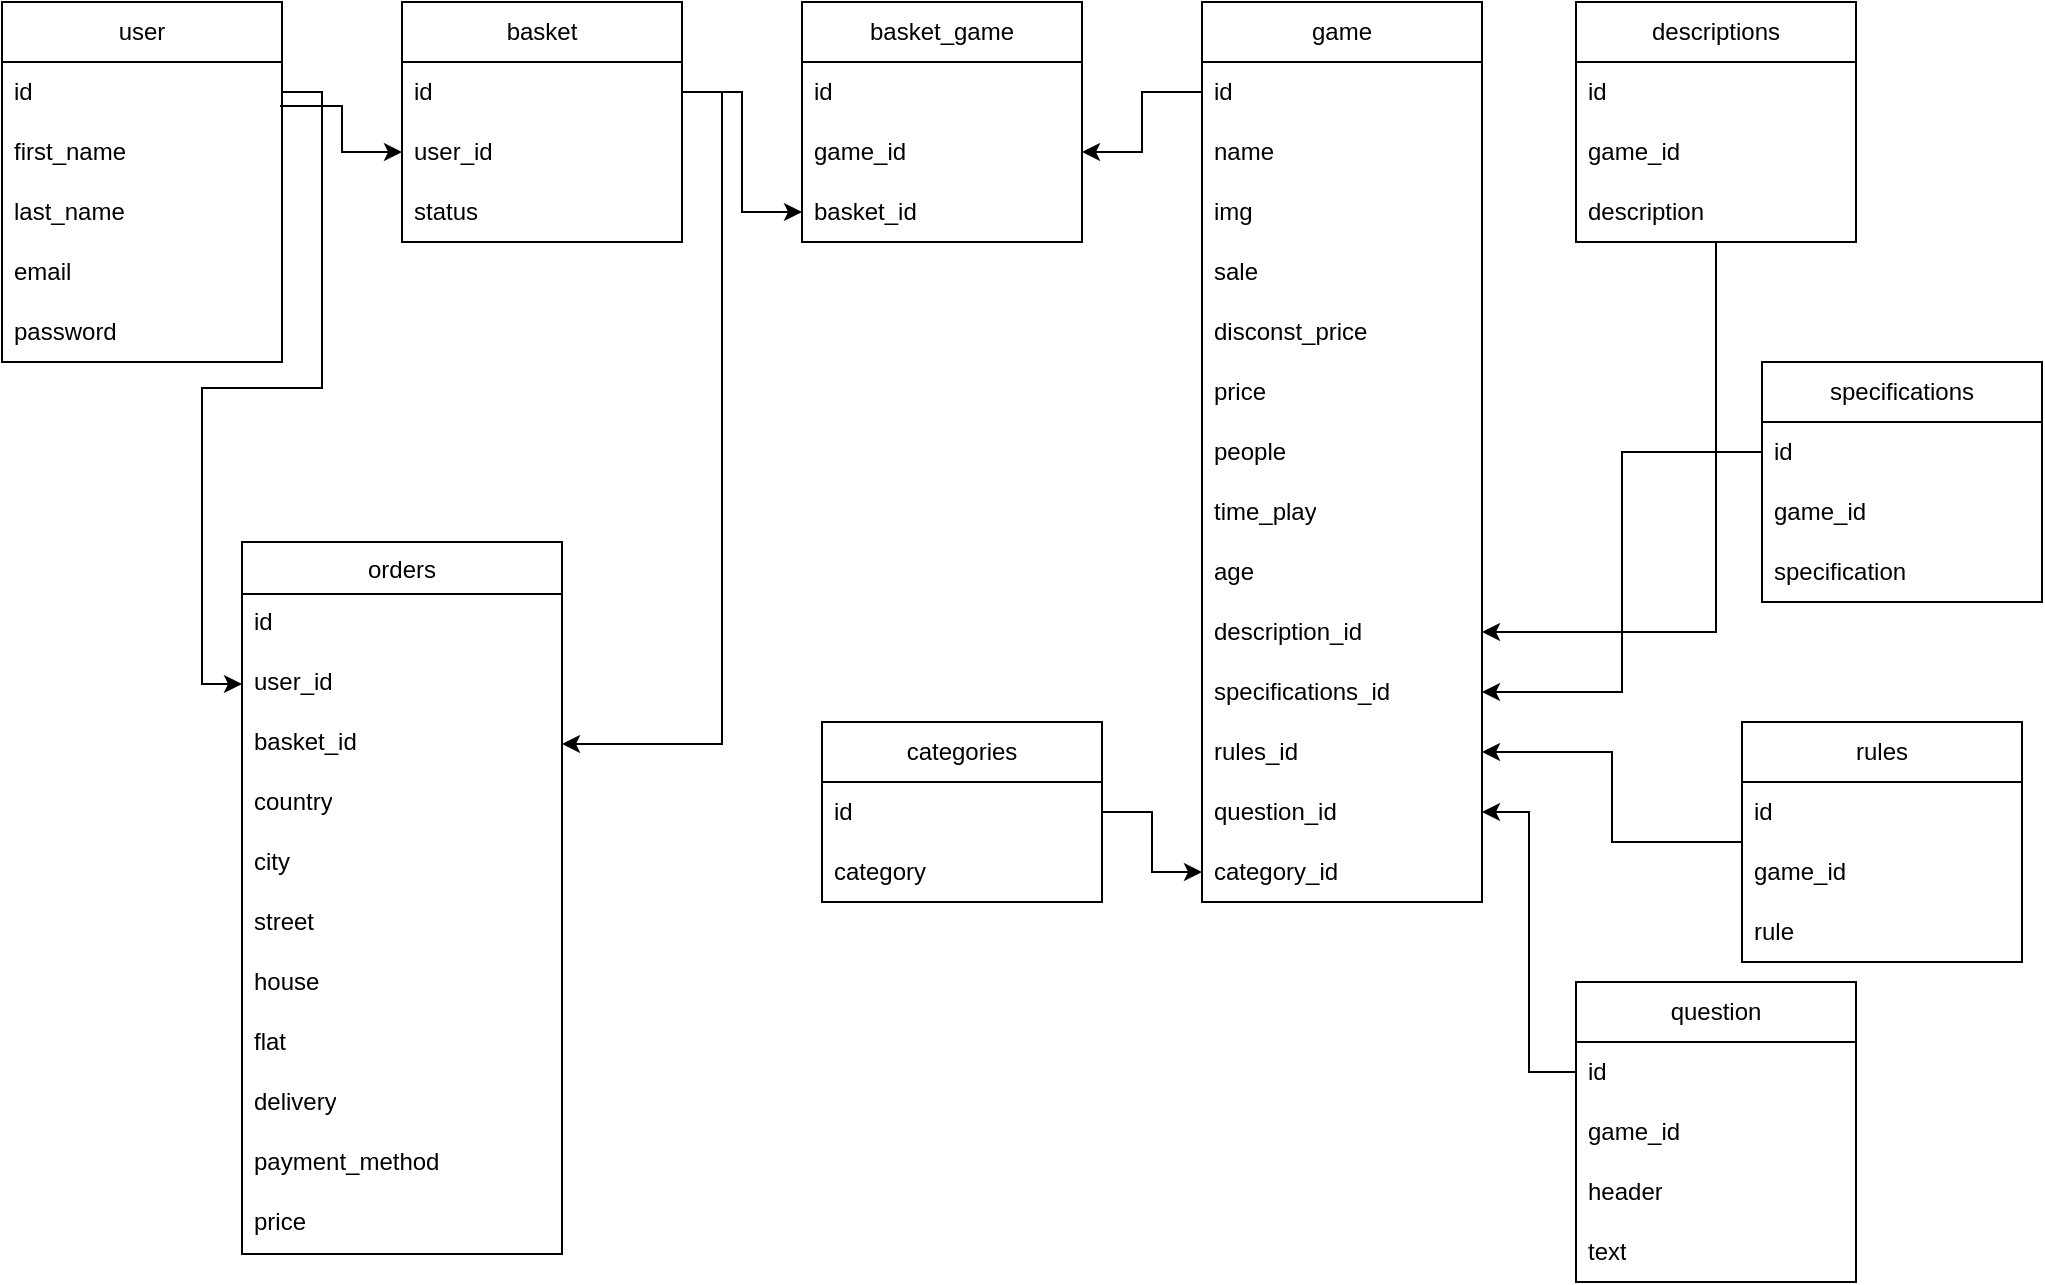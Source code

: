 <mxfile version="21.2.1" type="device">
  <diagram name="Страница 1" id="nXa8NZ1U_-QEAWw6r7Px">
    <mxGraphModel dx="1485" dy="811" grid="1" gridSize="10" guides="1" tooltips="1" connect="1" arrows="1" fold="1" page="1" pageScale="1" pageWidth="827" pageHeight="1169" math="0" shadow="0">
      <root>
        <mxCell id="0" />
        <mxCell id="1" parent="0" />
        <mxCell id="e9jeFiIe1BR77_-QRvKa-1" value="user" style="swimlane;fontStyle=0;childLayout=stackLayout;horizontal=1;startSize=30;horizontalStack=0;resizeParent=1;resizeParentMax=0;resizeLast=0;collapsible=1;marginBottom=0;whiteSpace=wrap;html=1;" parent="1" vertex="1">
          <mxGeometry x="40" y="120" width="140" height="180" as="geometry">
            <mxRectangle x="210" y="120" width="60" height="30" as="alternateBounds" />
          </mxGeometry>
        </mxCell>
        <mxCell id="e9jeFiIe1BR77_-QRvKa-2" value="id" style="text;strokeColor=none;fillColor=none;align=left;verticalAlign=middle;spacingLeft=4;spacingRight=4;overflow=hidden;points=[[0,0.5],[1,0.5]];portConstraint=eastwest;rotatable=0;whiteSpace=wrap;html=1;" parent="e9jeFiIe1BR77_-QRvKa-1" vertex="1">
          <mxGeometry y="30" width="140" height="30" as="geometry" />
        </mxCell>
        <mxCell id="e9jeFiIe1BR77_-QRvKa-3" value="first_name" style="text;strokeColor=none;fillColor=none;align=left;verticalAlign=middle;spacingLeft=4;spacingRight=4;overflow=hidden;points=[[0,0.5],[1,0.5]];portConstraint=eastwest;rotatable=0;whiteSpace=wrap;html=1;" parent="e9jeFiIe1BR77_-QRvKa-1" vertex="1">
          <mxGeometry y="60" width="140" height="30" as="geometry" />
        </mxCell>
        <mxCell id="e9jeFiIe1BR77_-QRvKa-4" value="last_name" style="text;strokeColor=none;fillColor=none;align=left;verticalAlign=middle;spacingLeft=4;spacingRight=4;overflow=hidden;points=[[0,0.5],[1,0.5]];portConstraint=eastwest;rotatable=0;whiteSpace=wrap;html=1;" parent="e9jeFiIe1BR77_-QRvKa-1" vertex="1">
          <mxGeometry y="90" width="140" height="30" as="geometry" />
        </mxCell>
        <mxCell id="e9jeFiIe1BR77_-QRvKa-5" value="email" style="text;strokeColor=none;fillColor=none;align=left;verticalAlign=middle;spacingLeft=4;spacingRight=4;overflow=hidden;points=[[0,0.5],[1,0.5]];portConstraint=eastwest;rotatable=0;whiteSpace=wrap;html=1;" parent="e9jeFiIe1BR77_-QRvKa-1" vertex="1">
          <mxGeometry y="120" width="140" height="30" as="geometry" />
        </mxCell>
        <mxCell id="e9jeFiIe1BR77_-QRvKa-6" value="password" style="text;strokeColor=none;fillColor=none;align=left;verticalAlign=middle;spacingLeft=4;spacingRight=4;overflow=hidden;points=[[0,0.5],[1,0.5]];portConstraint=eastwest;rotatable=0;whiteSpace=wrap;html=1;" parent="e9jeFiIe1BR77_-QRvKa-1" vertex="1">
          <mxGeometry y="150" width="140" height="30" as="geometry" />
        </mxCell>
        <mxCell id="e9jeFiIe1BR77_-QRvKa-7" value="basket" style="swimlane;fontStyle=0;childLayout=stackLayout;horizontal=1;startSize=30;horizontalStack=0;resizeParent=1;resizeParentMax=0;resizeLast=0;collapsible=1;marginBottom=0;whiteSpace=wrap;html=1;" parent="1" vertex="1">
          <mxGeometry x="240" y="120" width="140" height="120" as="geometry" />
        </mxCell>
        <mxCell id="e9jeFiIe1BR77_-QRvKa-8" value="id" style="text;strokeColor=none;fillColor=none;align=left;verticalAlign=middle;spacingLeft=4;spacingRight=4;overflow=hidden;points=[[0,0.5],[1,0.5]];portConstraint=eastwest;rotatable=0;whiteSpace=wrap;html=1;" parent="e9jeFiIe1BR77_-QRvKa-7" vertex="1">
          <mxGeometry y="30" width="140" height="30" as="geometry" />
        </mxCell>
        <mxCell id="e9jeFiIe1BR77_-QRvKa-9" value="user_id" style="text;strokeColor=none;fillColor=none;align=left;verticalAlign=middle;spacingLeft=4;spacingRight=4;overflow=hidden;points=[[0,0.5],[1,0.5]];portConstraint=eastwest;rotatable=0;whiteSpace=wrap;html=1;" parent="e9jeFiIe1BR77_-QRvKa-7" vertex="1">
          <mxGeometry y="60" width="140" height="30" as="geometry" />
        </mxCell>
        <mxCell id="fTjLaj8JTXnt8ZR6qPbe-70" value="status" style="text;strokeColor=none;fillColor=none;align=left;verticalAlign=middle;spacingLeft=4;spacingRight=4;overflow=hidden;points=[[0,0.5],[1,0.5]];portConstraint=eastwest;rotatable=0;whiteSpace=wrap;html=1;" vertex="1" parent="e9jeFiIe1BR77_-QRvKa-7">
          <mxGeometry y="90" width="140" height="30" as="geometry" />
        </mxCell>
        <mxCell id="e9jeFiIe1BR77_-QRvKa-12" value="basket_game" style="swimlane;fontStyle=0;childLayout=stackLayout;horizontal=1;startSize=30;horizontalStack=0;resizeParent=1;resizeParentMax=0;resizeLast=0;collapsible=1;marginBottom=0;whiteSpace=wrap;html=1;" parent="1" vertex="1">
          <mxGeometry x="440" y="120" width="140" height="120" as="geometry" />
        </mxCell>
        <mxCell id="e9jeFiIe1BR77_-QRvKa-13" value="id" style="text;strokeColor=none;fillColor=none;align=left;verticalAlign=middle;spacingLeft=4;spacingRight=4;overflow=hidden;points=[[0,0.5],[1,0.5]];portConstraint=eastwest;rotatable=0;whiteSpace=wrap;html=1;" parent="e9jeFiIe1BR77_-QRvKa-12" vertex="1">
          <mxGeometry y="30" width="140" height="30" as="geometry" />
        </mxCell>
        <mxCell id="e9jeFiIe1BR77_-QRvKa-14" value="game_id" style="text;strokeColor=none;fillColor=none;align=left;verticalAlign=middle;spacingLeft=4;spacingRight=4;overflow=hidden;points=[[0,0.5],[1,0.5]];portConstraint=eastwest;rotatable=0;whiteSpace=wrap;html=1;" parent="e9jeFiIe1BR77_-QRvKa-12" vertex="1">
          <mxGeometry y="60" width="140" height="30" as="geometry" />
        </mxCell>
        <mxCell id="e9jeFiIe1BR77_-QRvKa-15" value="basket_id" style="text;strokeColor=none;fillColor=none;align=left;verticalAlign=middle;spacingLeft=4;spacingRight=4;overflow=hidden;points=[[0,0.5],[1,0.5]];portConstraint=eastwest;rotatable=0;whiteSpace=wrap;html=1;" parent="e9jeFiIe1BR77_-QRvKa-12" vertex="1">
          <mxGeometry y="90" width="140" height="30" as="geometry" />
        </mxCell>
        <mxCell id="fTjLaj8JTXnt8ZR6qPbe-1" value="game" style="swimlane;fontStyle=0;childLayout=stackLayout;horizontal=1;startSize=30;horizontalStack=0;resizeParent=1;resizeParentMax=0;resizeLast=0;collapsible=1;marginBottom=0;whiteSpace=wrap;html=1;" vertex="1" parent="1">
          <mxGeometry x="640" y="120" width="140" height="450" as="geometry" />
        </mxCell>
        <mxCell id="fTjLaj8JTXnt8ZR6qPbe-2" value="id" style="text;strokeColor=none;fillColor=none;align=left;verticalAlign=middle;spacingLeft=4;spacingRight=4;overflow=hidden;points=[[0,0.5],[1,0.5]];portConstraint=eastwest;rotatable=0;whiteSpace=wrap;html=1;" vertex="1" parent="fTjLaj8JTXnt8ZR6qPbe-1">
          <mxGeometry y="30" width="140" height="30" as="geometry" />
        </mxCell>
        <mxCell id="fTjLaj8JTXnt8ZR6qPbe-8" value="name" style="text;strokeColor=none;fillColor=none;align=left;verticalAlign=middle;spacingLeft=4;spacingRight=4;overflow=hidden;points=[[0,0.5],[1,0.5]];portConstraint=eastwest;rotatable=0;whiteSpace=wrap;html=1;" vertex="1" parent="fTjLaj8JTXnt8ZR6qPbe-1">
          <mxGeometry y="60" width="140" height="30" as="geometry" />
        </mxCell>
        <mxCell id="fTjLaj8JTXnt8ZR6qPbe-3" value="img" style="text;strokeColor=none;fillColor=none;align=left;verticalAlign=middle;spacingLeft=4;spacingRight=4;overflow=hidden;points=[[0,0.5],[1,0.5]];portConstraint=eastwest;rotatable=0;whiteSpace=wrap;html=1;" vertex="1" parent="fTjLaj8JTXnt8ZR6qPbe-1">
          <mxGeometry y="90" width="140" height="30" as="geometry" />
        </mxCell>
        <mxCell id="fTjLaj8JTXnt8ZR6qPbe-4" value="sale" style="text;strokeColor=none;fillColor=none;align=left;verticalAlign=middle;spacingLeft=4;spacingRight=4;overflow=hidden;points=[[0,0.5],[1,0.5]];portConstraint=eastwest;rotatable=0;whiteSpace=wrap;html=1;" vertex="1" parent="fTjLaj8JTXnt8ZR6qPbe-1">
          <mxGeometry y="120" width="140" height="30" as="geometry" />
        </mxCell>
        <mxCell id="fTjLaj8JTXnt8ZR6qPbe-18" value="disconst_price" style="text;strokeColor=none;fillColor=none;align=left;verticalAlign=middle;spacingLeft=4;spacingRight=4;overflow=hidden;points=[[0,0.5],[1,0.5]];portConstraint=eastwest;rotatable=0;whiteSpace=wrap;html=1;" vertex="1" parent="fTjLaj8JTXnt8ZR6qPbe-1">
          <mxGeometry y="150" width="140" height="30" as="geometry" />
        </mxCell>
        <mxCell id="fTjLaj8JTXnt8ZR6qPbe-36" value="price" style="text;strokeColor=none;fillColor=none;align=left;verticalAlign=middle;spacingLeft=4;spacingRight=4;overflow=hidden;points=[[0,0.5],[1,0.5]];portConstraint=eastwest;rotatable=0;whiteSpace=wrap;html=1;" vertex="1" parent="fTjLaj8JTXnt8ZR6qPbe-1">
          <mxGeometry y="180" width="140" height="30" as="geometry" />
        </mxCell>
        <mxCell id="fTjLaj8JTXnt8ZR6qPbe-5" value="people" style="text;strokeColor=none;fillColor=none;align=left;verticalAlign=middle;spacingLeft=4;spacingRight=4;overflow=hidden;points=[[0,0.5],[1,0.5]];portConstraint=eastwest;rotatable=0;whiteSpace=wrap;html=1;" vertex="1" parent="fTjLaj8JTXnt8ZR6qPbe-1">
          <mxGeometry y="210" width="140" height="30" as="geometry" />
        </mxCell>
        <mxCell id="fTjLaj8JTXnt8ZR6qPbe-6" value="time_play" style="text;strokeColor=none;fillColor=none;align=left;verticalAlign=middle;spacingLeft=4;spacingRight=4;overflow=hidden;points=[[0,0.5],[1,0.5]];portConstraint=eastwest;rotatable=0;whiteSpace=wrap;html=1;" vertex="1" parent="fTjLaj8JTXnt8ZR6qPbe-1">
          <mxGeometry y="240" width="140" height="30" as="geometry" />
        </mxCell>
        <mxCell id="fTjLaj8JTXnt8ZR6qPbe-7" value="age" style="text;strokeColor=none;fillColor=none;align=left;verticalAlign=middle;spacingLeft=4;spacingRight=4;overflow=hidden;points=[[0,0.5],[1,0.5]];portConstraint=eastwest;rotatable=0;whiteSpace=wrap;html=1;" vertex="1" parent="fTjLaj8JTXnt8ZR6qPbe-1">
          <mxGeometry y="270" width="140" height="30" as="geometry" />
        </mxCell>
        <mxCell id="fTjLaj8JTXnt8ZR6qPbe-9" value="description_id" style="text;strokeColor=none;fillColor=none;align=left;verticalAlign=middle;spacingLeft=4;spacingRight=4;overflow=hidden;points=[[0,0.5],[1,0.5]];portConstraint=eastwest;rotatable=0;whiteSpace=wrap;html=1;" vertex="1" parent="fTjLaj8JTXnt8ZR6qPbe-1">
          <mxGeometry y="300" width="140" height="30" as="geometry" />
        </mxCell>
        <mxCell id="fTjLaj8JTXnt8ZR6qPbe-10" value="specifications_id" style="text;strokeColor=none;fillColor=none;align=left;verticalAlign=middle;spacingLeft=4;spacingRight=4;overflow=hidden;points=[[0,0.5],[1,0.5]];portConstraint=eastwest;rotatable=0;whiteSpace=wrap;html=1;" vertex="1" parent="fTjLaj8JTXnt8ZR6qPbe-1">
          <mxGeometry y="330" width="140" height="30" as="geometry" />
        </mxCell>
        <mxCell id="fTjLaj8JTXnt8ZR6qPbe-12" value="rules_id" style="text;strokeColor=none;fillColor=none;align=left;verticalAlign=middle;spacingLeft=4;spacingRight=4;overflow=hidden;points=[[0,0.5],[1,0.5]];portConstraint=eastwest;rotatable=0;whiteSpace=wrap;html=1;" vertex="1" parent="fTjLaj8JTXnt8ZR6qPbe-1">
          <mxGeometry y="360" width="140" height="30" as="geometry" />
        </mxCell>
        <mxCell id="fTjLaj8JTXnt8ZR6qPbe-13" value="question_id" style="text;strokeColor=none;fillColor=none;align=left;verticalAlign=middle;spacingLeft=4;spacingRight=4;overflow=hidden;points=[[0,0.5],[1,0.5]];portConstraint=eastwest;rotatable=0;whiteSpace=wrap;html=1;" vertex="1" parent="fTjLaj8JTXnt8ZR6qPbe-1">
          <mxGeometry y="390" width="140" height="30" as="geometry" />
        </mxCell>
        <mxCell id="fTjLaj8JTXnt8ZR6qPbe-37" value="category_id" style="text;strokeColor=none;fillColor=none;align=left;verticalAlign=middle;spacingLeft=4;spacingRight=4;overflow=hidden;points=[[0,0.5],[1,0.5]];portConstraint=eastwest;rotatable=0;whiteSpace=wrap;html=1;" vertex="1" parent="fTjLaj8JTXnt8ZR6qPbe-1">
          <mxGeometry y="420" width="140" height="30" as="geometry" />
        </mxCell>
        <mxCell id="fTjLaj8JTXnt8ZR6qPbe-14" value="categories" style="swimlane;fontStyle=0;childLayout=stackLayout;horizontal=1;startSize=30;horizontalStack=0;resizeParent=1;resizeParentMax=0;resizeLast=0;collapsible=1;marginBottom=0;whiteSpace=wrap;html=1;" vertex="1" parent="1">
          <mxGeometry x="450" y="480" width="140" height="90" as="geometry" />
        </mxCell>
        <mxCell id="fTjLaj8JTXnt8ZR6qPbe-15" value="id" style="text;strokeColor=none;fillColor=none;align=left;verticalAlign=middle;spacingLeft=4;spacingRight=4;overflow=hidden;points=[[0,0.5],[1,0.5]];portConstraint=eastwest;rotatable=0;whiteSpace=wrap;html=1;" vertex="1" parent="fTjLaj8JTXnt8ZR6qPbe-14">
          <mxGeometry y="30" width="140" height="30" as="geometry" />
        </mxCell>
        <mxCell id="fTjLaj8JTXnt8ZR6qPbe-16" value="category" style="text;strokeColor=none;fillColor=none;align=left;verticalAlign=middle;spacingLeft=4;spacingRight=4;overflow=hidden;points=[[0,0.5],[1,0.5]];portConstraint=eastwest;rotatable=0;whiteSpace=wrap;html=1;" vertex="1" parent="fTjLaj8JTXnt8ZR6qPbe-14">
          <mxGeometry y="60" width="140" height="30" as="geometry" />
        </mxCell>
        <mxCell id="fTjLaj8JTXnt8ZR6qPbe-49" value="" style="edgeStyle=orthogonalEdgeStyle;rounded=0;orthogonalLoop=1;jettySize=auto;html=1;entryX=1;entryY=0.5;entryDx=0;entryDy=0;" edge="1" parent="1" source="fTjLaj8JTXnt8ZR6qPbe-19" target="fTjLaj8JTXnt8ZR6qPbe-9">
          <mxGeometry relative="1" as="geometry" />
        </mxCell>
        <mxCell id="fTjLaj8JTXnt8ZR6qPbe-19" value="descriptions" style="swimlane;fontStyle=0;childLayout=stackLayout;horizontal=1;startSize=30;horizontalStack=0;resizeParent=1;resizeParentMax=0;resizeLast=0;collapsible=1;marginBottom=0;whiteSpace=wrap;html=1;" vertex="1" parent="1">
          <mxGeometry x="827" y="120" width="140" height="120" as="geometry" />
        </mxCell>
        <mxCell id="fTjLaj8JTXnt8ZR6qPbe-20" value="id" style="text;strokeColor=none;fillColor=none;align=left;verticalAlign=middle;spacingLeft=4;spacingRight=4;overflow=hidden;points=[[0,0.5],[1,0.5]];portConstraint=eastwest;rotatable=0;whiteSpace=wrap;html=1;" vertex="1" parent="fTjLaj8JTXnt8ZR6qPbe-19">
          <mxGeometry y="30" width="140" height="30" as="geometry" />
        </mxCell>
        <mxCell id="fTjLaj8JTXnt8ZR6qPbe-21" value="game_id" style="text;strokeColor=none;fillColor=none;align=left;verticalAlign=middle;spacingLeft=4;spacingRight=4;overflow=hidden;points=[[0,0.5],[1,0.5]];portConstraint=eastwest;rotatable=0;whiteSpace=wrap;html=1;" vertex="1" parent="fTjLaj8JTXnt8ZR6qPbe-19">
          <mxGeometry y="60" width="140" height="30" as="geometry" />
        </mxCell>
        <mxCell id="fTjLaj8JTXnt8ZR6qPbe-38" value="description" style="text;strokeColor=none;fillColor=none;align=left;verticalAlign=middle;spacingLeft=4;spacingRight=4;overflow=hidden;points=[[0,0.5],[1,0.5]];portConstraint=eastwest;rotatable=0;whiteSpace=wrap;html=1;" vertex="1" parent="fTjLaj8JTXnt8ZR6qPbe-19">
          <mxGeometry y="90" width="140" height="30" as="geometry" />
        </mxCell>
        <mxCell id="fTjLaj8JTXnt8ZR6qPbe-23" value="specifications" style="swimlane;fontStyle=0;childLayout=stackLayout;horizontal=1;startSize=30;horizontalStack=0;resizeParent=1;resizeParentMax=0;resizeLast=0;collapsible=1;marginBottom=0;whiteSpace=wrap;html=1;" vertex="1" parent="1">
          <mxGeometry x="920" y="300" width="140" height="120" as="geometry" />
        </mxCell>
        <mxCell id="fTjLaj8JTXnt8ZR6qPbe-24" value="id" style="text;strokeColor=none;fillColor=none;align=left;verticalAlign=middle;spacingLeft=4;spacingRight=4;overflow=hidden;points=[[0,0.5],[1,0.5]];portConstraint=eastwest;rotatable=0;whiteSpace=wrap;html=1;" vertex="1" parent="fTjLaj8JTXnt8ZR6qPbe-23">
          <mxGeometry y="30" width="140" height="30" as="geometry" />
        </mxCell>
        <mxCell id="fTjLaj8JTXnt8ZR6qPbe-25" value="game_id" style="text;strokeColor=none;fillColor=none;align=left;verticalAlign=middle;spacingLeft=4;spacingRight=4;overflow=hidden;points=[[0,0.5],[1,0.5]];portConstraint=eastwest;rotatable=0;whiteSpace=wrap;html=1;" vertex="1" parent="fTjLaj8JTXnt8ZR6qPbe-23">
          <mxGeometry y="60" width="140" height="30" as="geometry" />
        </mxCell>
        <mxCell id="fTjLaj8JTXnt8ZR6qPbe-39" value="specification" style="text;strokeColor=none;fillColor=none;align=left;verticalAlign=middle;spacingLeft=4;spacingRight=4;overflow=hidden;points=[[0,0.5],[1,0.5]];portConstraint=eastwest;rotatable=0;whiteSpace=wrap;html=1;" vertex="1" parent="fTjLaj8JTXnt8ZR6qPbe-23">
          <mxGeometry y="90" width="140" height="30" as="geometry" />
        </mxCell>
        <mxCell id="fTjLaj8JTXnt8ZR6qPbe-47" value="" style="edgeStyle=orthogonalEdgeStyle;rounded=0;orthogonalLoop=1;jettySize=auto;html=1;" edge="1" parent="1" source="fTjLaj8JTXnt8ZR6qPbe-26" target="fTjLaj8JTXnt8ZR6qPbe-12">
          <mxGeometry relative="1" as="geometry" />
        </mxCell>
        <mxCell id="fTjLaj8JTXnt8ZR6qPbe-26" value="rules" style="swimlane;fontStyle=0;childLayout=stackLayout;horizontal=1;startSize=30;horizontalStack=0;resizeParent=1;resizeParentMax=0;resizeLast=0;collapsible=1;marginBottom=0;whiteSpace=wrap;html=1;" vertex="1" parent="1">
          <mxGeometry x="910" y="480" width="140" height="120" as="geometry" />
        </mxCell>
        <mxCell id="fTjLaj8JTXnt8ZR6qPbe-27" value="id" style="text;strokeColor=none;fillColor=none;align=left;verticalAlign=middle;spacingLeft=4;spacingRight=4;overflow=hidden;points=[[0,0.5],[1,0.5]];portConstraint=eastwest;rotatable=0;whiteSpace=wrap;html=1;" vertex="1" parent="fTjLaj8JTXnt8ZR6qPbe-26">
          <mxGeometry y="30" width="140" height="30" as="geometry" />
        </mxCell>
        <mxCell id="fTjLaj8JTXnt8ZR6qPbe-28" value="game_id" style="text;strokeColor=none;fillColor=none;align=left;verticalAlign=middle;spacingLeft=4;spacingRight=4;overflow=hidden;points=[[0,0.5],[1,0.5]];portConstraint=eastwest;rotatable=0;whiteSpace=wrap;html=1;" vertex="1" parent="fTjLaj8JTXnt8ZR6qPbe-26">
          <mxGeometry y="60" width="140" height="30" as="geometry" />
        </mxCell>
        <mxCell id="fTjLaj8JTXnt8ZR6qPbe-40" value="rule" style="text;strokeColor=none;fillColor=none;align=left;verticalAlign=middle;spacingLeft=4;spacingRight=4;overflow=hidden;points=[[0,0.5],[1,0.5]];portConstraint=eastwest;rotatable=0;whiteSpace=wrap;html=1;" vertex="1" parent="fTjLaj8JTXnt8ZR6qPbe-26">
          <mxGeometry y="90" width="140" height="30" as="geometry" />
        </mxCell>
        <mxCell id="fTjLaj8JTXnt8ZR6qPbe-29" value="question" style="swimlane;fontStyle=0;childLayout=stackLayout;horizontal=1;startSize=30;horizontalStack=0;resizeParent=1;resizeParentMax=0;resizeLast=0;collapsible=1;marginBottom=0;whiteSpace=wrap;html=1;" vertex="1" parent="1">
          <mxGeometry x="827" y="610" width="140" height="150" as="geometry" />
        </mxCell>
        <mxCell id="fTjLaj8JTXnt8ZR6qPbe-30" value="id" style="text;strokeColor=none;fillColor=none;align=left;verticalAlign=middle;spacingLeft=4;spacingRight=4;overflow=hidden;points=[[0,0.5],[1,0.5]];portConstraint=eastwest;rotatable=0;whiteSpace=wrap;html=1;" vertex="1" parent="fTjLaj8JTXnt8ZR6qPbe-29">
          <mxGeometry y="30" width="140" height="30" as="geometry" />
        </mxCell>
        <mxCell id="fTjLaj8JTXnt8ZR6qPbe-31" value="game_id" style="text;strokeColor=none;fillColor=none;align=left;verticalAlign=middle;spacingLeft=4;spacingRight=4;overflow=hidden;points=[[0,0.5],[1,0.5]];portConstraint=eastwest;rotatable=0;whiteSpace=wrap;html=1;" vertex="1" parent="fTjLaj8JTXnt8ZR6qPbe-29">
          <mxGeometry y="60" width="140" height="30" as="geometry" />
        </mxCell>
        <mxCell id="fTjLaj8JTXnt8ZR6qPbe-41" value="header" style="text;strokeColor=none;fillColor=none;align=left;verticalAlign=middle;spacingLeft=4;spacingRight=4;overflow=hidden;points=[[0,0.5],[1,0.5]];portConstraint=eastwest;rotatable=0;whiteSpace=wrap;html=1;" vertex="1" parent="fTjLaj8JTXnt8ZR6qPbe-29">
          <mxGeometry y="90" width="140" height="30" as="geometry" />
        </mxCell>
        <mxCell id="fTjLaj8JTXnt8ZR6qPbe-32" value="text" style="text;strokeColor=none;fillColor=none;align=left;verticalAlign=middle;spacingLeft=4;spacingRight=4;overflow=hidden;points=[[0,0.5],[1,0.5]];portConstraint=eastwest;rotatable=0;whiteSpace=wrap;html=1;" vertex="1" parent="fTjLaj8JTXnt8ZR6qPbe-29">
          <mxGeometry y="120" width="140" height="30" as="geometry" />
        </mxCell>
        <mxCell id="fTjLaj8JTXnt8ZR6qPbe-42" value="" style="edgeStyle=orthogonalEdgeStyle;rounded=0;orthogonalLoop=1;jettySize=auto;html=1;exitX=0.993;exitY=0.733;exitDx=0;exitDy=0;exitPerimeter=0;" edge="1" parent="1" source="e9jeFiIe1BR77_-QRvKa-2" target="e9jeFiIe1BR77_-QRvKa-9">
          <mxGeometry relative="1" as="geometry" />
        </mxCell>
        <mxCell id="fTjLaj8JTXnt8ZR6qPbe-43" value="" style="edgeStyle=orthogonalEdgeStyle;rounded=0;orthogonalLoop=1;jettySize=auto;html=1;entryX=1;entryY=0.5;entryDx=0;entryDy=0;exitX=1;exitY=0.5;exitDx=0;exitDy=0;" edge="1" parent="1" source="e9jeFiIe1BR77_-QRvKa-8" target="fTjLaj8JTXnt8ZR6qPbe-63">
          <mxGeometry relative="1" as="geometry" />
        </mxCell>
        <mxCell id="fTjLaj8JTXnt8ZR6qPbe-44" value="" style="edgeStyle=orthogonalEdgeStyle;rounded=0;orthogonalLoop=1;jettySize=auto;html=1;" edge="1" parent="1" source="fTjLaj8JTXnt8ZR6qPbe-2" target="e9jeFiIe1BR77_-QRvKa-14">
          <mxGeometry relative="1" as="geometry" />
        </mxCell>
        <mxCell id="fTjLaj8JTXnt8ZR6qPbe-45" value="" style="edgeStyle=orthogonalEdgeStyle;rounded=0;orthogonalLoop=1;jettySize=auto;html=1;" edge="1" parent="1" source="fTjLaj8JTXnt8ZR6qPbe-15" target="fTjLaj8JTXnt8ZR6qPbe-37">
          <mxGeometry relative="1" as="geometry" />
        </mxCell>
        <mxCell id="fTjLaj8JTXnt8ZR6qPbe-46" value="" style="edgeStyle=orthogonalEdgeStyle;rounded=0;orthogonalLoop=1;jettySize=auto;html=1;entryX=1;entryY=0.5;entryDx=0;entryDy=0;" edge="1" parent="1" source="fTjLaj8JTXnt8ZR6qPbe-30" target="fTjLaj8JTXnt8ZR6qPbe-13">
          <mxGeometry relative="1" as="geometry" />
        </mxCell>
        <mxCell id="fTjLaj8JTXnt8ZR6qPbe-48" value="" style="edgeStyle=orthogonalEdgeStyle;rounded=0;orthogonalLoop=1;jettySize=auto;html=1;entryX=1;entryY=0.5;entryDx=0;entryDy=0;" edge="1" parent="1" source="fTjLaj8JTXnt8ZR6qPbe-24" target="fTjLaj8JTXnt8ZR6qPbe-10">
          <mxGeometry relative="1" as="geometry" />
        </mxCell>
        <mxCell id="fTjLaj8JTXnt8ZR6qPbe-50" value="orders" style="swimlane;fontStyle=0;childLayout=stackLayout;horizontal=1;startSize=26;horizontalStack=0;resizeParent=1;resizeParentMax=0;resizeLast=0;collapsible=1;marginBottom=0;align=center;fontSize=12;" vertex="1" parent="1">
          <mxGeometry x="160" y="390" width="160" height="356" as="geometry" />
        </mxCell>
        <mxCell id="fTjLaj8JTXnt8ZR6qPbe-51" value="id" style="text;strokeColor=none;fillColor=none;spacingLeft=4;spacingRight=4;overflow=hidden;rotatable=0;points=[[0,0.5],[1,0.5]];portConstraint=eastwest;fontSize=12;whiteSpace=wrap;html=1;" vertex="1" parent="fTjLaj8JTXnt8ZR6qPbe-50">
          <mxGeometry y="26" width="160" height="30" as="geometry" />
        </mxCell>
        <mxCell id="fTjLaj8JTXnt8ZR6qPbe-52" value="user_id" style="text;strokeColor=none;fillColor=none;spacingLeft=4;spacingRight=4;overflow=hidden;rotatable=0;points=[[0,0.5],[1,0.5]];portConstraint=eastwest;fontSize=12;whiteSpace=wrap;html=1;" vertex="1" parent="fTjLaj8JTXnt8ZR6qPbe-50">
          <mxGeometry y="56" width="160" height="30" as="geometry" />
        </mxCell>
        <mxCell id="fTjLaj8JTXnt8ZR6qPbe-63" value="basket_id" style="text;strokeColor=none;fillColor=none;spacingLeft=4;spacingRight=4;overflow=hidden;rotatable=0;points=[[0,0.5],[1,0.5]];portConstraint=eastwest;fontSize=12;whiteSpace=wrap;html=1;" vertex="1" parent="fTjLaj8JTXnt8ZR6qPbe-50">
          <mxGeometry y="86" width="160" height="30" as="geometry" />
        </mxCell>
        <mxCell id="fTjLaj8JTXnt8ZR6qPbe-53" value="country" style="text;strokeColor=none;fillColor=none;spacingLeft=4;spacingRight=4;overflow=hidden;rotatable=0;points=[[0,0.5],[1,0.5]];portConstraint=eastwest;fontSize=12;whiteSpace=wrap;html=1;" vertex="1" parent="fTjLaj8JTXnt8ZR6qPbe-50">
          <mxGeometry y="116" width="160" height="30" as="geometry" />
        </mxCell>
        <mxCell id="fTjLaj8JTXnt8ZR6qPbe-54" value="city" style="text;strokeColor=none;fillColor=none;spacingLeft=4;spacingRight=4;overflow=hidden;rotatable=0;points=[[0,0.5],[1,0.5]];portConstraint=eastwest;fontSize=12;whiteSpace=wrap;html=1;" vertex="1" parent="fTjLaj8JTXnt8ZR6qPbe-50">
          <mxGeometry y="146" width="160" height="30" as="geometry" />
        </mxCell>
        <mxCell id="fTjLaj8JTXnt8ZR6qPbe-55" value="street" style="text;strokeColor=none;fillColor=none;spacingLeft=4;spacingRight=4;overflow=hidden;rotatable=0;points=[[0,0.5],[1,0.5]];portConstraint=eastwest;fontSize=12;whiteSpace=wrap;html=1;" vertex="1" parent="fTjLaj8JTXnt8ZR6qPbe-50">
          <mxGeometry y="176" width="160" height="30" as="geometry" />
        </mxCell>
        <mxCell id="fTjLaj8JTXnt8ZR6qPbe-56" value="house" style="text;strokeColor=none;fillColor=none;spacingLeft=4;spacingRight=4;overflow=hidden;rotatable=0;points=[[0,0.5],[1,0.5]];portConstraint=eastwest;fontSize=12;whiteSpace=wrap;html=1;" vertex="1" parent="fTjLaj8JTXnt8ZR6qPbe-50">
          <mxGeometry y="206" width="160" height="30" as="geometry" />
        </mxCell>
        <mxCell id="fTjLaj8JTXnt8ZR6qPbe-57" value="flat" style="text;strokeColor=none;fillColor=none;spacingLeft=4;spacingRight=4;overflow=hidden;rotatable=0;points=[[0,0.5],[1,0.5]];portConstraint=eastwest;fontSize=12;whiteSpace=wrap;html=1;" vertex="1" parent="fTjLaj8JTXnt8ZR6qPbe-50">
          <mxGeometry y="236" width="160" height="30" as="geometry" />
        </mxCell>
        <mxCell id="fTjLaj8JTXnt8ZR6qPbe-58" value="delivery" style="text;strokeColor=none;fillColor=none;spacingLeft=4;spacingRight=4;overflow=hidden;rotatable=0;points=[[0,0.5],[1,0.5]];portConstraint=eastwest;fontSize=12;whiteSpace=wrap;html=1;" vertex="1" parent="fTjLaj8JTXnt8ZR6qPbe-50">
          <mxGeometry y="266" width="160" height="30" as="geometry" />
        </mxCell>
        <mxCell id="fTjLaj8JTXnt8ZR6qPbe-59" value="payment_method" style="text;strokeColor=none;fillColor=none;spacingLeft=4;spacingRight=4;overflow=hidden;rotatable=0;points=[[0,0.5],[1,0.5]];portConstraint=eastwest;fontSize=12;whiteSpace=wrap;html=1;" vertex="1" parent="fTjLaj8JTXnt8ZR6qPbe-50">
          <mxGeometry y="296" width="160" height="30" as="geometry" />
        </mxCell>
        <mxCell id="fTjLaj8JTXnt8ZR6qPbe-60" value="price" style="text;strokeColor=none;fillColor=none;spacingLeft=4;spacingRight=4;overflow=hidden;rotatable=0;points=[[0,0.5],[1,0.5]];portConstraint=eastwest;fontSize=12;whiteSpace=wrap;html=1;" vertex="1" parent="fTjLaj8JTXnt8ZR6qPbe-50">
          <mxGeometry y="326" width="160" height="30" as="geometry" />
        </mxCell>
        <mxCell id="fTjLaj8JTXnt8ZR6qPbe-62" value="" style="edgeStyle=orthogonalEdgeStyle;rounded=0;orthogonalLoop=1;jettySize=auto;html=1;entryX=0;entryY=0.5;entryDx=0;entryDy=0;" edge="1" parent="1" source="e9jeFiIe1BR77_-QRvKa-2" target="fTjLaj8JTXnt8ZR6qPbe-52">
          <mxGeometry relative="1" as="geometry" />
        </mxCell>
        <mxCell id="fTjLaj8JTXnt8ZR6qPbe-64" value="" style="edgeStyle=orthogonalEdgeStyle;rounded=0;orthogonalLoop=1;jettySize=auto;html=1;entryX=0;entryY=0.5;entryDx=0;entryDy=0;" edge="1" parent="1" source="e9jeFiIe1BR77_-QRvKa-8" target="e9jeFiIe1BR77_-QRvKa-15">
          <mxGeometry relative="1" as="geometry" />
        </mxCell>
      </root>
    </mxGraphModel>
  </diagram>
</mxfile>
